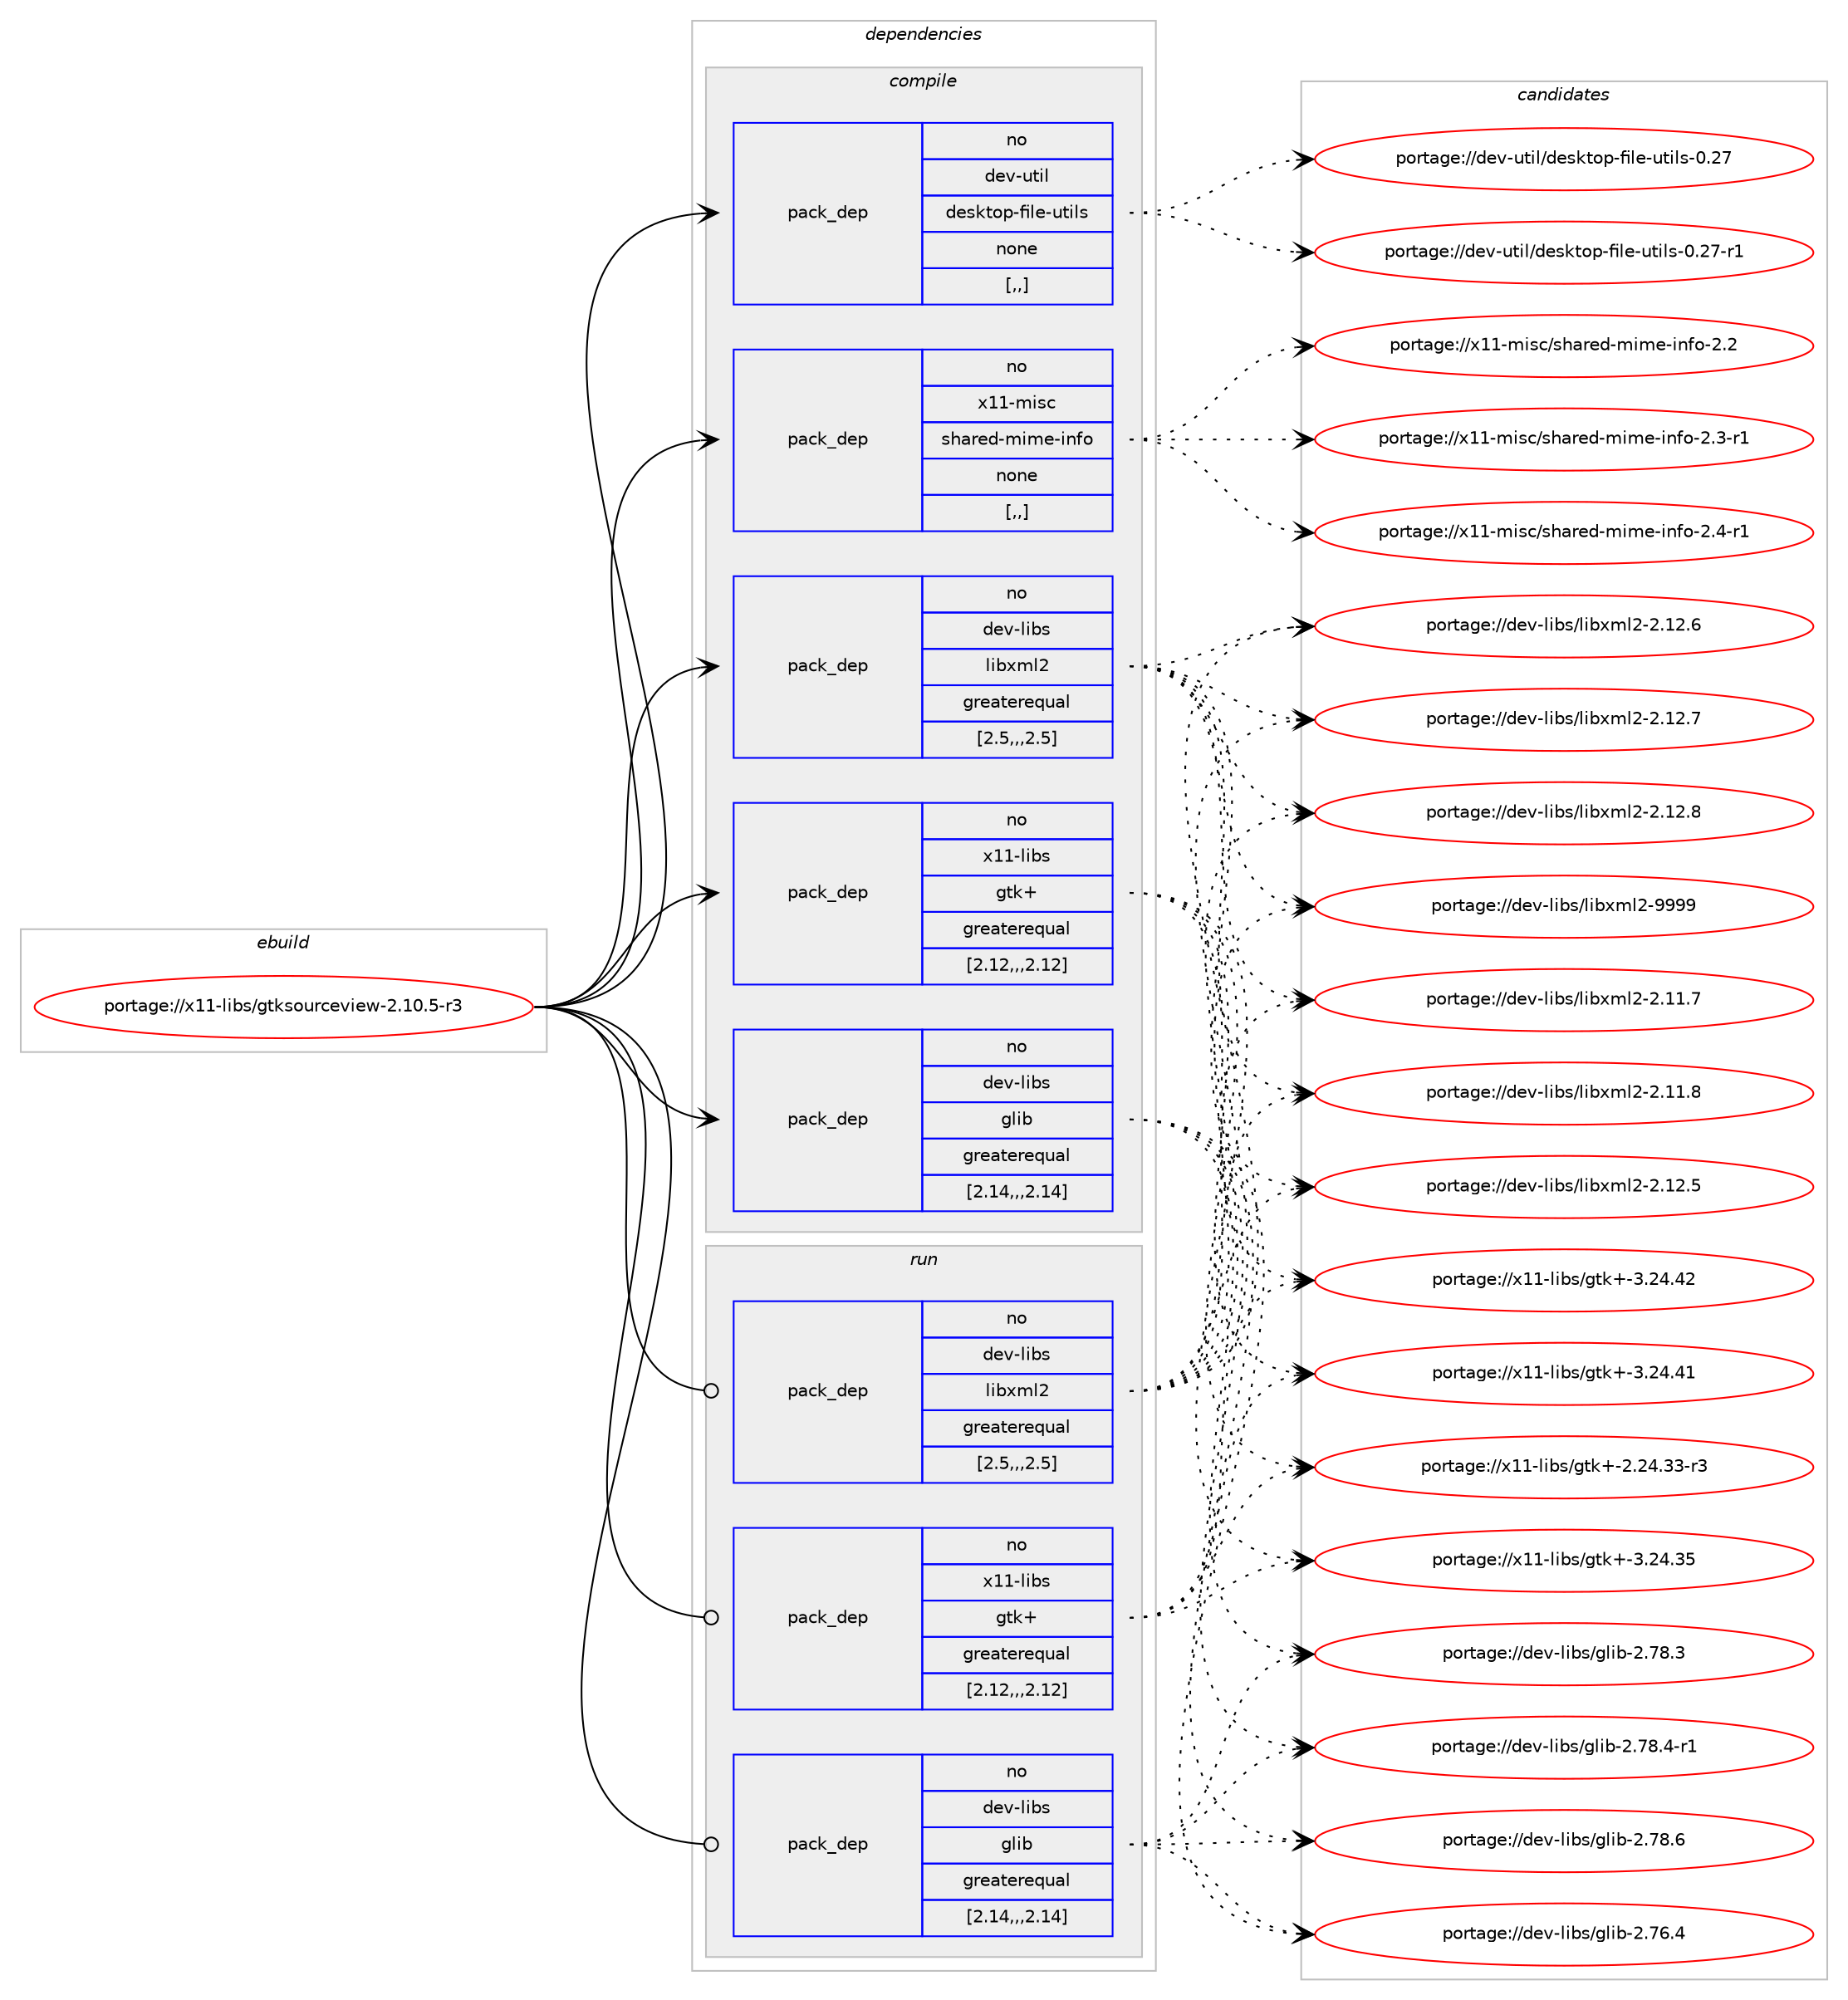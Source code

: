 digraph prolog {

# *************
# Graph options
# *************

newrank=true;
concentrate=true;
compound=true;
graph [rankdir=LR,fontname=Helvetica,fontsize=10,ranksep=1.5];#, ranksep=2.5, nodesep=0.2];
edge  [arrowhead=vee];
node  [fontname=Helvetica,fontsize=10];

# **********
# The ebuild
# **********

subgraph cluster_leftcol {
color=gray;
rank=same;
label=<<i>ebuild</i>>;
id [label="portage://x11-libs/gtksourceview-2.10.5-r3", color=red, width=4, href="../x11-libs/gtksourceview-2.10.5-r3.svg"];
}

# ****************
# The dependencies
# ****************

subgraph cluster_midcol {
color=gray;
label=<<i>dependencies</i>>;
subgraph cluster_compile {
fillcolor="#eeeeee";
style=filled;
label=<<i>compile</i>>;
subgraph pack325731 {
dependency447979 [label=<<TABLE BORDER="0" CELLBORDER="1" CELLSPACING="0" CELLPADDING="4" WIDTH="220"><TR><TD ROWSPAN="6" CELLPADDING="30">pack_dep</TD></TR><TR><TD WIDTH="110">no</TD></TR><TR><TD>dev-libs</TD></TR><TR><TD>glib</TD></TR><TR><TD>greaterequal</TD></TR><TR><TD>[2.14,,,2.14]</TD></TR></TABLE>>, shape=none, color=blue];
}
id:e -> dependency447979:w [weight=20,style="solid",arrowhead="vee"];
subgraph pack325732 {
dependency447980 [label=<<TABLE BORDER="0" CELLBORDER="1" CELLSPACING="0" CELLPADDING="4" WIDTH="220"><TR><TD ROWSPAN="6" CELLPADDING="30">pack_dep</TD></TR><TR><TD WIDTH="110">no</TD></TR><TR><TD>dev-libs</TD></TR><TR><TD>libxml2</TD></TR><TR><TD>greaterequal</TD></TR><TR><TD>[2.5,,,2.5]</TD></TR></TABLE>>, shape=none, color=blue];
}
id:e -> dependency447980:w [weight=20,style="solid",arrowhead="vee"];
subgraph pack325733 {
dependency447981 [label=<<TABLE BORDER="0" CELLBORDER="1" CELLSPACING="0" CELLPADDING="4" WIDTH="220"><TR><TD ROWSPAN="6" CELLPADDING="30">pack_dep</TD></TR><TR><TD WIDTH="110">no</TD></TR><TR><TD>dev-util</TD></TR><TR><TD>desktop-file-utils</TD></TR><TR><TD>none</TD></TR><TR><TD>[,,]</TD></TR></TABLE>>, shape=none, color=blue];
}
id:e -> dependency447981:w [weight=20,style="solid",arrowhead="vee"];
subgraph pack325734 {
dependency447982 [label=<<TABLE BORDER="0" CELLBORDER="1" CELLSPACING="0" CELLPADDING="4" WIDTH="220"><TR><TD ROWSPAN="6" CELLPADDING="30">pack_dep</TD></TR><TR><TD WIDTH="110">no</TD></TR><TR><TD>x11-libs</TD></TR><TR><TD>gtk+</TD></TR><TR><TD>greaterequal</TD></TR><TR><TD>[2.12,,,2.12]</TD></TR></TABLE>>, shape=none, color=blue];
}
id:e -> dependency447982:w [weight=20,style="solid",arrowhead="vee"];
subgraph pack325735 {
dependency447983 [label=<<TABLE BORDER="0" CELLBORDER="1" CELLSPACING="0" CELLPADDING="4" WIDTH="220"><TR><TD ROWSPAN="6" CELLPADDING="30">pack_dep</TD></TR><TR><TD WIDTH="110">no</TD></TR><TR><TD>x11-misc</TD></TR><TR><TD>shared-mime-info</TD></TR><TR><TD>none</TD></TR><TR><TD>[,,]</TD></TR></TABLE>>, shape=none, color=blue];
}
id:e -> dependency447983:w [weight=20,style="solid",arrowhead="vee"];
}
subgraph cluster_compileandrun {
fillcolor="#eeeeee";
style=filled;
label=<<i>compile and run</i>>;
}
subgraph cluster_run {
fillcolor="#eeeeee";
style=filled;
label=<<i>run</i>>;
subgraph pack325736 {
dependency447984 [label=<<TABLE BORDER="0" CELLBORDER="1" CELLSPACING="0" CELLPADDING="4" WIDTH="220"><TR><TD ROWSPAN="6" CELLPADDING="30">pack_dep</TD></TR><TR><TD WIDTH="110">no</TD></TR><TR><TD>dev-libs</TD></TR><TR><TD>glib</TD></TR><TR><TD>greaterequal</TD></TR><TR><TD>[2.14,,,2.14]</TD></TR></TABLE>>, shape=none, color=blue];
}
id:e -> dependency447984:w [weight=20,style="solid",arrowhead="odot"];
subgraph pack325737 {
dependency447985 [label=<<TABLE BORDER="0" CELLBORDER="1" CELLSPACING="0" CELLPADDING="4" WIDTH="220"><TR><TD ROWSPAN="6" CELLPADDING="30">pack_dep</TD></TR><TR><TD WIDTH="110">no</TD></TR><TR><TD>dev-libs</TD></TR><TR><TD>libxml2</TD></TR><TR><TD>greaterequal</TD></TR><TR><TD>[2.5,,,2.5]</TD></TR></TABLE>>, shape=none, color=blue];
}
id:e -> dependency447985:w [weight=20,style="solid",arrowhead="odot"];
subgraph pack325738 {
dependency447986 [label=<<TABLE BORDER="0" CELLBORDER="1" CELLSPACING="0" CELLPADDING="4" WIDTH="220"><TR><TD ROWSPAN="6" CELLPADDING="30">pack_dep</TD></TR><TR><TD WIDTH="110">no</TD></TR><TR><TD>x11-libs</TD></TR><TR><TD>gtk+</TD></TR><TR><TD>greaterequal</TD></TR><TR><TD>[2.12,,,2.12]</TD></TR></TABLE>>, shape=none, color=blue];
}
id:e -> dependency447986:w [weight=20,style="solid",arrowhead="odot"];
}
}

# **************
# The candidates
# **************

subgraph cluster_choices {
rank=same;
color=gray;
label=<<i>candidates</i>>;

subgraph choice325731 {
color=black;
nodesep=1;
choice1001011184510810598115471031081059845504655544652 [label="portage://dev-libs/glib-2.76.4", color=red, width=4,href="../dev-libs/glib-2.76.4.svg"];
choice1001011184510810598115471031081059845504655564651 [label="portage://dev-libs/glib-2.78.3", color=red, width=4,href="../dev-libs/glib-2.78.3.svg"];
choice10010111845108105981154710310810598455046555646524511449 [label="portage://dev-libs/glib-2.78.4-r1", color=red, width=4,href="../dev-libs/glib-2.78.4-r1.svg"];
choice1001011184510810598115471031081059845504655564654 [label="portage://dev-libs/glib-2.78.6", color=red, width=4,href="../dev-libs/glib-2.78.6.svg"];
dependency447979:e -> choice1001011184510810598115471031081059845504655544652:w [style=dotted,weight="100"];
dependency447979:e -> choice1001011184510810598115471031081059845504655564651:w [style=dotted,weight="100"];
dependency447979:e -> choice10010111845108105981154710310810598455046555646524511449:w [style=dotted,weight="100"];
dependency447979:e -> choice1001011184510810598115471031081059845504655564654:w [style=dotted,weight="100"];
}
subgraph choice325732 {
color=black;
nodesep=1;
choice100101118451081059811547108105981201091085045504649494655 [label="portage://dev-libs/libxml2-2.11.7", color=red, width=4,href="../dev-libs/libxml2-2.11.7.svg"];
choice100101118451081059811547108105981201091085045504649494656 [label="portage://dev-libs/libxml2-2.11.8", color=red, width=4,href="../dev-libs/libxml2-2.11.8.svg"];
choice100101118451081059811547108105981201091085045504649504653 [label="portage://dev-libs/libxml2-2.12.5", color=red, width=4,href="../dev-libs/libxml2-2.12.5.svg"];
choice100101118451081059811547108105981201091085045504649504654 [label="portage://dev-libs/libxml2-2.12.6", color=red, width=4,href="../dev-libs/libxml2-2.12.6.svg"];
choice100101118451081059811547108105981201091085045504649504655 [label="portage://dev-libs/libxml2-2.12.7", color=red, width=4,href="../dev-libs/libxml2-2.12.7.svg"];
choice100101118451081059811547108105981201091085045504649504656 [label="portage://dev-libs/libxml2-2.12.8", color=red, width=4,href="../dev-libs/libxml2-2.12.8.svg"];
choice10010111845108105981154710810598120109108504557575757 [label="portage://dev-libs/libxml2-9999", color=red, width=4,href="../dev-libs/libxml2-9999.svg"];
dependency447980:e -> choice100101118451081059811547108105981201091085045504649494655:w [style=dotted,weight="100"];
dependency447980:e -> choice100101118451081059811547108105981201091085045504649494656:w [style=dotted,weight="100"];
dependency447980:e -> choice100101118451081059811547108105981201091085045504649504653:w [style=dotted,weight="100"];
dependency447980:e -> choice100101118451081059811547108105981201091085045504649504654:w [style=dotted,weight="100"];
dependency447980:e -> choice100101118451081059811547108105981201091085045504649504655:w [style=dotted,weight="100"];
dependency447980:e -> choice100101118451081059811547108105981201091085045504649504656:w [style=dotted,weight="100"];
dependency447980:e -> choice10010111845108105981154710810598120109108504557575757:w [style=dotted,weight="100"];
}
subgraph choice325733 {
color=black;
nodesep=1;
choice100101118451171161051084710010111510711611111245102105108101451171161051081154548465055 [label="portage://dev-util/desktop-file-utils-0.27", color=red, width=4,href="../dev-util/desktop-file-utils-0.27.svg"];
choice1001011184511711610510847100101115107116111112451021051081014511711610510811545484650554511449 [label="portage://dev-util/desktop-file-utils-0.27-r1", color=red, width=4,href="../dev-util/desktop-file-utils-0.27-r1.svg"];
dependency447981:e -> choice100101118451171161051084710010111510711611111245102105108101451171161051081154548465055:w [style=dotted,weight="100"];
dependency447981:e -> choice1001011184511711610510847100101115107116111112451021051081014511711610510811545484650554511449:w [style=dotted,weight="100"];
}
subgraph choice325734 {
color=black;
nodesep=1;
choice12049494510810598115471031161074345504650524651514511451 [label="portage://x11-libs/gtk+-2.24.33-r3", color=red, width=4,href="../x11-libs/gtk+-2.24.33-r3.svg"];
choice1204949451081059811547103116107434551465052465153 [label="portage://x11-libs/gtk+-3.24.35", color=red, width=4,href="../x11-libs/gtk+-3.24.35.svg"];
choice1204949451081059811547103116107434551465052465249 [label="portage://x11-libs/gtk+-3.24.41", color=red, width=4,href="../x11-libs/gtk+-3.24.41.svg"];
choice1204949451081059811547103116107434551465052465250 [label="portage://x11-libs/gtk+-3.24.42", color=red, width=4,href="../x11-libs/gtk+-3.24.42.svg"];
dependency447982:e -> choice12049494510810598115471031161074345504650524651514511451:w [style=dotted,weight="100"];
dependency447982:e -> choice1204949451081059811547103116107434551465052465153:w [style=dotted,weight="100"];
dependency447982:e -> choice1204949451081059811547103116107434551465052465249:w [style=dotted,weight="100"];
dependency447982:e -> choice1204949451081059811547103116107434551465052465250:w [style=dotted,weight="100"];
}
subgraph choice325735 {
color=black;
nodesep=1;
choice120494945109105115994711510497114101100451091051091014510511010211145504650 [label="portage://x11-misc/shared-mime-info-2.2", color=red, width=4,href="../x11-misc/shared-mime-info-2.2.svg"];
choice1204949451091051159947115104971141011004510910510910145105110102111455046514511449 [label="portage://x11-misc/shared-mime-info-2.3-r1", color=red, width=4,href="../x11-misc/shared-mime-info-2.3-r1.svg"];
choice1204949451091051159947115104971141011004510910510910145105110102111455046524511449 [label="portage://x11-misc/shared-mime-info-2.4-r1", color=red, width=4,href="../x11-misc/shared-mime-info-2.4-r1.svg"];
dependency447983:e -> choice120494945109105115994711510497114101100451091051091014510511010211145504650:w [style=dotted,weight="100"];
dependency447983:e -> choice1204949451091051159947115104971141011004510910510910145105110102111455046514511449:w [style=dotted,weight="100"];
dependency447983:e -> choice1204949451091051159947115104971141011004510910510910145105110102111455046524511449:w [style=dotted,weight="100"];
}
subgraph choice325736 {
color=black;
nodesep=1;
choice1001011184510810598115471031081059845504655544652 [label="portage://dev-libs/glib-2.76.4", color=red, width=4,href="../dev-libs/glib-2.76.4.svg"];
choice1001011184510810598115471031081059845504655564651 [label="portage://dev-libs/glib-2.78.3", color=red, width=4,href="../dev-libs/glib-2.78.3.svg"];
choice10010111845108105981154710310810598455046555646524511449 [label="portage://dev-libs/glib-2.78.4-r1", color=red, width=4,href="../dev-libs/glib-2.78.4-r1.svg"];
choice1001011184510810598115471031081059845504655564654 [label="portage://dev-libs/glib-2.78.6", color=red, width=4,href="../dev-libs/glib-2.78.6.svg"];
dependency447984:e -> choice1001011184510810598115471031081059845504655544652:w [style=dotted,weight="100"];
dependency447984:e -> choice1001011184510810598115471031081059845504655564651:w [style=dotted,weight="100"];
dependency447984:e -> choice10010111845108105981154710310810598455046555646524511449:w [style=dotted,weight="100"];
dependency447984:e -> choice1001011184510810598115471031081059845504655564654:w [style=dotted,weight="100"];
}
subgraph choice325737 {
color=black;
nodesep=1;
choice100101118451081059811547108105981201091085045504649494655 [label="portage://dev-libs/libxml2-2.11.7", color=red, width=4,href="../dev-libs/libxml2-2.11.7.svg"];
choice100101118451081059811547108105981201091085045504649494656 [label="portage://dev-libs/libxml2-2.11.8", color=red, width=4,href="../dev-libs/libxml2-2.11.8.svg"];
choice100101118451081059811547108105981201091085045504649504653 [label="portage://dev-libs/libxml2-2.12.5", color=red, width=4,href="../dev-libs/libxml2-2.12.5.svg"];
choice100101118451081059811547108105981201091085045504649504654 [label="portage://dev-libs/libxml2-2.12.6", color=red, width=4,href="../dev-libs/libxml2-2.12.6.svg"];
choice100101118451081059811547108105981201091085045504649504655 [label="portage://dev-libs/libxml2-2.12.7", color=red, width=4,href="../dev-libs/libxml2-2.12.7.svg"];
choice100101118451081059811547108105981201091085045504649504656 [label="portage://dev-libs/libxml2-2.12.8", color=red, width=4,href="../dev-libs/libxml2-2.12.8.svg"];
choice10010111845108105981154710810598120109108504557575757 [label="portage://dev-libs/libxml2-9999", color=red, width=4,href="../dev-libs/libxml2-9999.svg"];
dependency447985:e -> choice100101118451081059811547108105981201091085045504649494655:w [style=dotted,weight="100"];
dependency447985:e -> choice100101118451081059811547108105981201091085045504649494656:w [style=dotted,weight="100"];
dependency447985:e -> choice100101118451081059811547108105981201091085045504649504653:w [style=dotted,weight="100"];
dependency447985:e -> choice100101118451081059811547108105981201091085045504649504654:w [style=dotted,weight="100"];
dependency447985:e -> choice100101118451081059811547108105981201091085045504649504655:w [style=dotted,weight="100"];
dependency447985:e -> choice100101118451081059811547108105981201091085045504649504656:w [style=dotted,weight="100"];
dependency447985:e -> choice10010111845108105981154710810598120109108504557575757:w [style=dotted,weight="100"];
}
subgraph choice325738 {
color=black;
nodesep=1;
choice12049494510810598115471031161074345504650524651514511451 [label="portage://x11-libs/gtk+-2.24.33-r3", color=red, width=4,href="../x11-libs/gtk+-2.24.33-r3.svg"];
choice1204949451081059811547103116107434551465052465153 [label="portage://x11-libs/gtk+-3.24.35", color=red, width=4,href="../x11-libs/gtk+-3.24.35.svg"];
choice1204949451081059811547103116107434551465052465249 [label="portage://x11-libs/gtk+-3.24.41", color=red, width=4,href="../x11-libs/gtk+-3.24.41.svg"];
choice1204949451081059811547103116107434551465052465250 [label="portage://x11-libs/gtk+-3.24.42", color=red, width=4,href="../x11-libs/gtk+-3.24.42.svg"];
dependency447986:e -> choice12049494510810598115471031161074345504650524651514511451:w [style=dotted,weight="100"];
dependency447986:e -> choice1204949451081059811547103116107434551465052465153:w [style=dotted,weight="100"];
dependency447986:e -> choice1204949451081059811547103116107434551465052465249:w [style=dotted,weight="100"];
dependency447986:e -> choice1204949451081059811547103116107434551465052465250:w [style=dotted,weight="100"];
}
}

}
